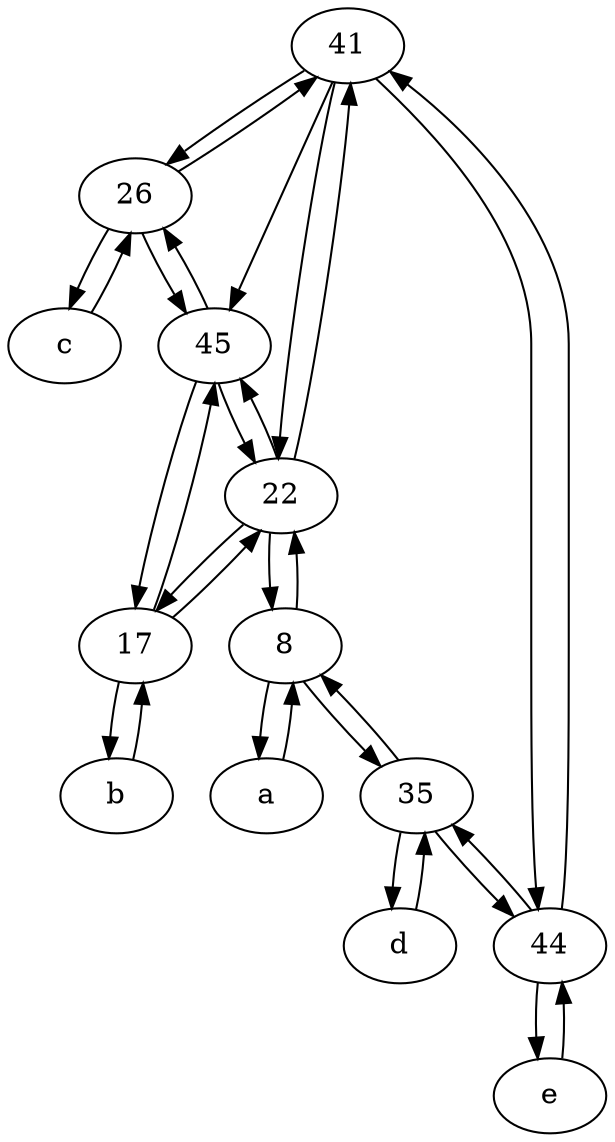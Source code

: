 digraph  {
	41;
	e [pos="30,50!"];
	c [pos="20,10!"];
	26;
	44;
	17;
	a [pos="40,10!"];
	8;
	d [pos="20,30!"];
	b [pos="50,20!"];
	22;
	35;
	45;
	17 -> b;
	22 -> 45;
	22 -> 8;
	c -> 26;
	17 -> 22;
	41 -> 44;
	22 -> 17;
	35 -> d;
	45 -> 26;
	41 -> 22;
	44 -> 35;
	44 -> 41;
	26 -> 41;
	8 -> a;
	8 -> 35;
	35 -> 8;
	41 -> 26;
	45 -> 22;
	e -> 44;
	17 -> 45;
	22 -> 41;
	41 -> 45;
	26 -> c;
	26 -> 45;
	44 -> e;
	8 -> 22;
	d -> 35;
	a -> 8;
	45 -> 17;
	35 -> 44;
	b -> 17;

	}